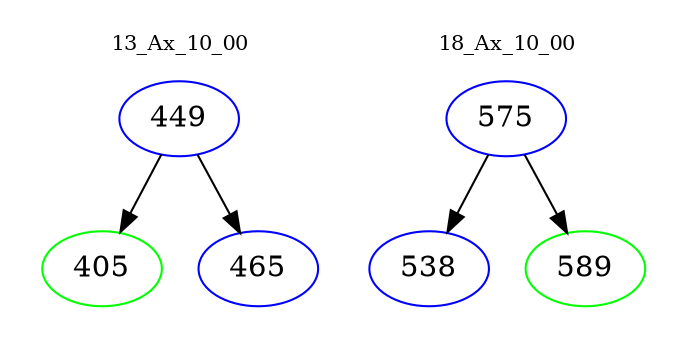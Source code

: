 digraph{
subgraph cluster_0 {
color = white
label = "13_Ax_10_00";
fontsize=10;
T0_449 [label="449", color="blue"]
T0_449 -> T0_405 [color="black"]
T0_405 [label="405", color="green"]
T0_449 -> T0_465 [color="black"]
T0_465 [label="465", color="blue"]
}
subgraph cluster_1 {
color = white
label = "18_Ax_10_00";
fontsize=10;
T1_575 [label="575", color="blue"]
T1_575 -> T1_538 [color="black"]
T1_538 [label="538", color="blue"]
T1_575 -> T1_589 [color="black"]
T1_589 [label="589", color="green"]
}
}
